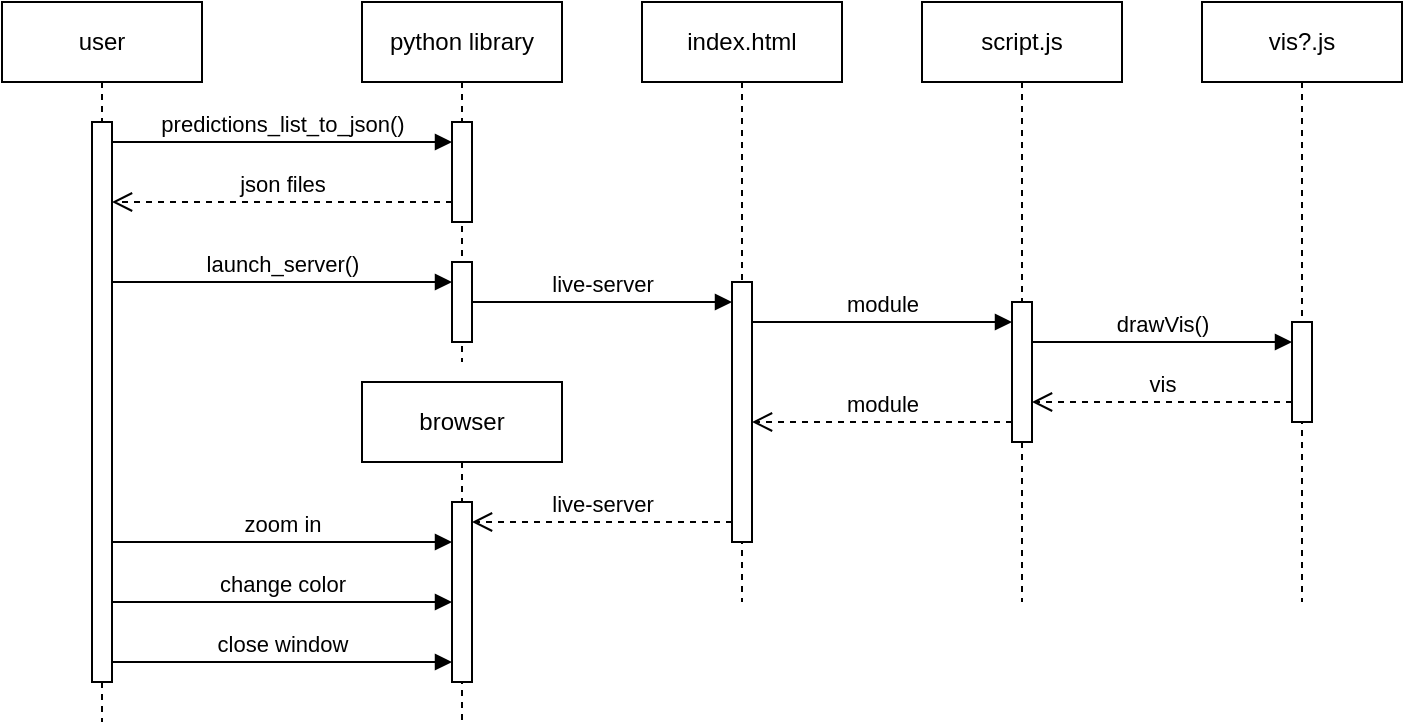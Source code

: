 <mxfile version="23.0.1" type="device">
  <diagram name="Page-1" id="2YBvvXClWsGukQMizWep">
    <mxGraphModel dx="1615" dy="815" grid="1" gridSize="10" guides="1" tooltips="1" connect="0" arrows="1" fold="1" page="1" pageScale="1" pageWidth="850" pageHeight="1100" math="0" shadow="0">
      <root>
        <mxCell id="0" />
        <mxCell id="1" parent="0" />
        <mxCell id="aM9ryv3xv72pqoxQDRHE-1" value="user" style="shape=umlLifeline;perimeter=lifelinePerimeter;whiteSpace=wrap;html=1;container=0;dropTarget=0;collapsible=0;recursiveResize=0;outlineConnect=0;portConstraint=eastwest;newEdgeStyle={&quot;edgeStyle&quot;:&quot;elbowEdgeStyle&quot;,&quot;elbow&quot;:&quot;vertical&quot;,&quot;curved&quot;:0,&quot;rounded&quot;:0};" parent="1" vertex="1">
          <mxGeometry x="40" y="40" width="100" height="360" as="geometry" />
        </mxCell>
        <mxCell id="MKdRquX1FAYon_vuddF7-2" value="" style="html=1;points=[];perimeter=orthogonalPerimeter;outlineConnect=0;targetShapes=umlLifeline;portConstraint=eastwest;newEdgeStyle={&quot;edgeStyle&quot;:&quot;elbowEdgeStyle&quot;,&quot;elbow&quot;:&quot;vertical&quot;,&quot;curved&quot;:0,&quot;rounded&quot;:0};" vertex="1" parent="aM9ryv3xv72pqoxQDRHE-1">
          <mxGeometry x="45" y="60" width="10" height="280" as="geometry" />
        </mxCell>
        <mxCell id="aM9ryv3xv72pqoxQDRHE-5" value="python library" style="shape=umlLifeline;perimeter=lifelinePerimeter;whiteSpace=wrap;html=1;container=0;dropTarget=0;collapsible=0;recursiveResize=0;outlineConnect=0;portConstraint=eastwest;newEdgeStyle={&quot;edgeStyle&quot;:&quot;elbowEdgeStyle&quot;,&quot;elbow&quot;:&quot;vertical&quot;,&quot;curved&quot;:0,&quot;rounded&quot;:0};" parent="1" vertex="1">
          <mxGeometry x="220" y="40" width="100" height="180" as="geometry" />
        </mxCell>
        <mxCell id="MKdRquX1FAYon_vuddF7-20" value="" style="html=1;points=[];perimeter=orthogonalPerimeter;outlineConnect=0;targetShapes=umlLifeline;portConstraint=eastwest;newEdgeStyle={&quot;edgeStyle&quot;:&quot;elbowEdgeStyle&quot;,&quot;elbow&quot;:&quot;vertical&quot;,&quot;curved&quot;:0,&quot;rounded&quot;:0};" vertex="1" parent="aM9ryv3xv72pqoxQDRHE-5">
          <mxGeometry x="45" y="60" width="10" height="50" as="geometry" />
        </mxCell>
        <mxCell id="MKdRquX1FAYon_vuddF7-23" value="" style="html=1;points=[];perimeter=orthogonalPerimeter;outlineConnect=0;targetShapes=umlLifeline;portConstraint=eastwest;newEdgeStyle={&quot;edgeStyle&quot;:&quot;elbowEdgeStyle&quot;,&quot;elbow&quot;:&quot;vertical&quot;,&quot;curved&quot;:0,&quot;rounded&quot;:0};" vertex="1" parent="aM9ryv3xv72pqoxQDRHE-5">
          <mxGeometry x="45" y="130" width="10" height="40" as="geometry" />
        </mxCell>
        <mxCell id="MKdRquX1FAYon_vuddF7-18" value="predictions_list_to_json()" style="html=1;verticalAlign=bottom;endArrow=block;curved=0;rounded=0;" edge="1" parent="1" source="MKdRquX1FAYon_vuddF7-2" target="MKdRquX1FAYon_vuddF7-20">
          <mxGeometry width="80" relative="1" as="geometry">
            <mxPoint x="120" y="119" as="sourcePoint" />
            <mxPoint x="235" y="119" as="targetPoint" />
            <Array as="points">
              <mxPoint x="200" y="110" />
            </Array>
          </mxGeometry>
        </mxCell>
        <mxCell id="MKdRquX1FAYon_vuddF7-21" value="json files" style="html=1;verticalAlign=bottom;endArrow=open;dashed=1;endSize=8;curved=0;rounded=0;" edge="1" parent="1" source="MKdRquX1FAYon_vuddF7-20" target="MKdRquX1FAYon_vuddF7-2">
          <mxGeometry relative="1" as="geometry">
            <mxPoint x="210" y="180" as="sourcePoint" />
            <mxPoint x="130" y="180" as="targetPoint" />
            <Array as="points">
              <mxPoint x="200" y="140" />
            </Array>
          </mxGeometry>
        </mxCell>
        <mxCell id="MKdRquX1FAYon_vuddF7-22" value="launch_server()" style="html=1;verticalAlign=bottom;endArrow=block;curved=0;rounded=0;" edge="1" parent="1" source="MKdRquX1FAYon_vuddF7-2" target="MKdRquX1FAYon_vuddF7-23">
          <mxGeometry width="80" relative="1" as="geometry">
            <mxPoint x="340" y="290" as="sourcePoint" />
            <mxPoint x="510" y="340" as="targetPoint" />
            <Array as="points">
              <mxPoint x="210" y="180" />
            </Array>
          </mxGeometry>
        </mxCell>
        <mxCell id="MKdRquX1FAYon_vuddF7-25" value="index.html" style="shape=umlLifeline;perimeter=lifelinePerimeter;whiteSpace=wrap;html=1;container=0;dropTarget=0;collapsible=0;recursiveResize=0;outlineConnect=0;portConstraint=eastwest;newEdgeStyle={&quot;edgeStyle&quot;:&quot;elbowEdgeStyle&quot;,&quot;elbow&quot;:&quot;vertical&quot;,&quot;curved&quot;:0,&quot;rounded&quot;:0};" vertex="1" parent="1">
          <mxGeometry x="360" y="40" width="100" height="300" as="geometry" />
        </mxCell>
        <mxCell id="MKdRquX1FAYon_vuddF7-27" value="" style="html=1;points=[];perimeter=orthogonalPerimeter;outlineConnect=0;targetShapes=umlLifeline;portConstraint=eastwest;newEdgeStyle={&quot;edgeStyle&quot;:&quot;elbowEdgeStyle&quot;,&quot;elbow&quot;:&quot;vertical&quot;,&quot;curved&quot;:0,&quot;rounded&quot;:0};" vertex="1" parent="MKdRquX1FAYon_vuddF7-25">
          <mxGeometry x="45" y="140" width="10" height="130" as="geometry" />
        </mxCell>
        <mxCell id="MKdRquX1FAYon_vuddF7-28" value="live-server" style="html=1;verticalAlign=bottom;endArrow=block;curved=0;rounded=0;" edge="1" parent="1" source="MKdRquX1FAYon_vuddF7-23" target="MKdRquX1FAYon_vuddF7-27">
          <mxGeometry width="80" relative="1" as="geometry">
            <mxPoint x="380" y="220" as="sourcePoint" />
            <mxPoint x="460" y="220" as="targetPoint" />
            <Array as="points">
              <mxPoint x="370" y="190" />
            </Array>
          </mxGeometry>
        </mxCell>
        <mxCell id="MKdRquX1FAYon_vuddF7-29" value="script.js" style="shape=umlLifeline;perimeter=lifelinePerimeter;whiteSpace=wrap;html=1;container=0;dropTarget=0;collapsible=0;recursiveResize=0;outlineConnect=0;portConstraint=eastwest;newEdgeStyle={&quot;edgeStyle&quot;:&quot;elbowEdgeStyle&quot;,&quot;elbow&quot;:&quot;vertical&quot;,&quot;curved&quot;:0,&quot;rounded&quot;:0};" vertex="1" parent="1">
          <mxGeometry x="500" y="40" width="100" height="300" as="geometry" />
        </mxCell>
        <mxCell id="MKdRquX1FAYon_vuddF7-30" value="" style="html=1;points=[];perimeter=orthogonalPerimeter;outlineConnect=0;targetShapes=umlLifeline;portConstraint=eastwest;newEdgeStyle={&quot;edgeStyle&quot;:&quot;elbowEdgeStyle&quot;,&quot;elbow&quot;:&quot;vertical&quot;,&quot;curved&quot;:0,&quot;rounded&quot;:0};" vertex="1" parent="MKdRquX1FAYon_vuddF7-29">
          <mxGeometry x="45" y="150" width="10" height="70" as="geometry" />
        </mxCell>
        <mxCell id="MKdRquX1FAYon_vuddF7-31" value="vis?.js" style="shape=umlLifeline;perimeter=lifelinePerimeter;whiteSpace=wrap;html=1;container=0;dropTarget=0;collapsible=0;recursiveResize=0;outlineConnect=0;portConstraint=eastwest;newEdgeStyle={&quot;edgeStyle&quot;:&quot;elbowEdgeStyle&quot;,&quot;elbow&quot;:&quot;vertical&quot;,&quot;curved&quot;:0,&quot;rounded&quot;:0};" vertex="1" parent="1">
          <mxGeometry x="640" y="40" width="100" height="300" as="geometry" />
        </mxCell>
        <mxCell id="MKdRquX1FAYon_vuddF7-32" value="" style="html=1;points=[];perimeter=orthogonalPerimeter;outlineConnect=0;targetShapes=umlLifeline;portConstraint=eastwest;newEdgeStyle={&quot;edgeStyle&quot;:&quot;elbowEdgeStyle&quot;,&quot;elbow&quot;:&quot;vertical&quot;,&quot;curved&quot;:0,&quot;rounded&quot;:0};" vertex="1" parent="MKdRquX1FAYon_vuddF7-31">
          <mxGeometry x="45" y="160" width="10" height="50" as="geometry" />
        </mxCell>
        <mxCell id="MKdRquX1FAYon_vuddF7-33" value="module" style="html=1;verticalAlign=bottom;endArrow=block;curved=0;rounded=0;" edge="1" parent="1" source="MKdRquX1FAYon_vuddF7-27" target="MKdRquX1FAYon_vuddF7-30">
          <mxGeometry width="80" relative="1" as="geometry">
            <mxPoint x="520" y="189.5" as="sourcePoint" />
            <mxPoint x="600" y="189.5" as="targetPoint" />
            <Array as="points">
              <mxPoint x="480" y="200" />
            </Array>
          </mxGeometry>
        </mxCell>
        <mxCell id="MKdRquX1FAYon_vuddF7-35" value="drawVis()" style="html=1;verticalAlign=bottom;endArrow=block;curved=0;rounded=0;" edge="1" parent="1" source="MKdRquX1FAYon_vuddF7-30" target="MKdRquX1FAYon_vuddF7-32">
          <mxGeometry width="80" relative="1" as="geometry">
            <mxPoint x="690" y="220" as="sourcePoint" />
            <mxPoint x="770" y="220" as="targetPoint" />
            <Array as="points">
              <mxPoint x="620" y="210" />
            </Array>
          </mxGeometry>
        </mxCell>
        <mxCell id="MKdRquX1FAYon_vuddF7-36" value="vis" style="html=1;verticalAlign=bottom;endArrow=open;dashed=1;endSize=8;curved=0;rounded=0;" edge="1" parent="1" source="MKdRquX1FAYon_vuddF7-32" target="MKdRquX1FAYon_vuddF7-30">
          <mxGeometry relative="1" as="geometry">
            <mxPoint x="660" y="240" as="sourcePoint" />
            <mxPoint x="580" y="240" as="targetPoint" />
            <Array as="points">
              <mxPoint x="620" y="240" />
            </Array>
          </mxGeometry>
        </mxCell>
        <mxCell id="MKdRquX1FAYon_vuddF7-37" value="module" style="html=1;verticalAlign=bottom;endArrow=open;dashed=1;endSize=8;curved=0;rounded=0;" edge="1" parent="1" source="MKdRquX1FAYon_vuddF7-30" target="MKdRquX1FAYon_vuddF7-27">
          <mxGeometry relative="1" as="geometry">
            <mxPoint x="530" y="240" as="sourcePoint" />
            <mxPoint x="450" y="240" as="targetPoint" />
            <Array as="points">
              <mxPoint x="480" y="250" />
            </Array>
          </mxGeometry>
        </mxCell>
        <mxCell id="MKdRquX1FAYon_vuddF7-38" value="browser" style="shape=umlLifeline;perimeter=lifelinePerimeter;whiteSpace=wrap;html=1;container=0;dropTarget=0;collapsible=0;recursiveResize=0;outlineConnect=0;portConstraint=eastwest;newEdgeStyle={&quot;edgeStyle&quot;:&quot;elbowEdgeStyle&quot;,&quot;elbow&quot;:&quot;vertical&quot;,&quot;curved&quot;:0,&quot;rounded&quot;:0};" vertex="1" parent="1">
          <mxGeometry x="220" y="230" width="100" height="170" as="geometry" />
        </mxCell>
        <mxCell id="MKdRquX1FAYon_vuddF7-39" value="" style="html=1;points=[];perimeter=orthogonalPerimeter;outlineConnect=0;targetShapes=umlLifeline;portConstraint=eastwest;newEdgeStyle={&quot;edgeStyle&quot;:&quot;elbowEdgeStyle&quot;,&quot;elbow&quot;:&quot;vertical&quot;,&quot;curved&quot;:0,&quot;rounded&quot;:0};" vertex="1" parent="MKdRquX1FAYon_vuddF7-38">
          <mxGeometry x="45" y="60" width="10" height="90" as="geometry" />
        </mxCell>
        <mxCell id="MKdRquX1FAYon_vuddF7-40" value="live-server" style="html=1;verticalAlign=bottom;endArrow=open;dashed=1;endSize=8;curved=0;rounded=0;" edge="1" parent="1" source="MKdRquX1FAYon_vuddF7-27" target="MKdRquX1FAYon_vuddF7-39">
          <mxGeometry relative="1" as="geometry">
            <mxPoint x="370" y="300" as="sourcePoint" />
            <mxPoint x="290" y="300" as="targetPoint" />
            <Array as="points">
              <mxPoint x="340" y="300" />
            </Array>
          </mxGeometry>
        </mxCell>
        <mxCell id="MKdRquX1FAYon_vuddF7-41" value="zoom in" style="html=1;verticalAlign=bottom;endArrow=block;curved=0;rounded=0;" edge="1" parent="1" source="MKdRquX1FAYon_vuddF7-2" target="MKdRquX1FAYon_vuddF7-39">
          <mxGeometry width="80" relative="1" as="geometry">
            <mxPoint x="140" y="310" as="sourcePoint" />
            <mxPoint x="220" y="310" as="targetPoint" />
            <Array as="points">
              <mxPoint x="180" y="310" />
            </Array>
          </mxGeometry>
        </mxCell>
        <mxCell id="MKdRquX1FAYon_vuddF7-43" value="change color" style="html=1;verticalAlign=bottom;endArrow=block;curved=0;rounded=0;" edge="1" parent="1" source="MKdRquX1FAYon_vuddF7-2" target="MKdRquX1FAYon_vuddF7-39">
          <mxGeometry width="80" relative="1" as="geometry">
            <mxPoint x="150" y="370" as="sourcePoint" />
            <mxPoint x="230" y="370" as="targetPoint" />
            <Array as="points">
              <mxPoint x="180" y="340" />
            </Array>
          </mxGeometry>
        </mxCell>
        <mxCell id="MKdRquX1FAYon_vuddF7-46" value="close window" style="html=1;verticalAlign=bottom;endArrow=block;curved=0;rounded=0;" edge="1" parent="1" source="MKdRquX1FAYon_vuddF7-2" target="MKdRquX1FAYon_vuddF7-39">
          <mxGeometry width="80" relative="1" as="geometry">
            <mxPoint x="140" y="379.5" as="sourcePoint" />
            <mxPoint x="220" y="379.5" as="targetPoint" />
            <Array as="points">
              <mxPoint x="180" y="370" />
            </Array>
          </mxGeometry>
        </mxCell>
      </root>
    </mxGraphModel>
  </diagram>
</mxfile>
